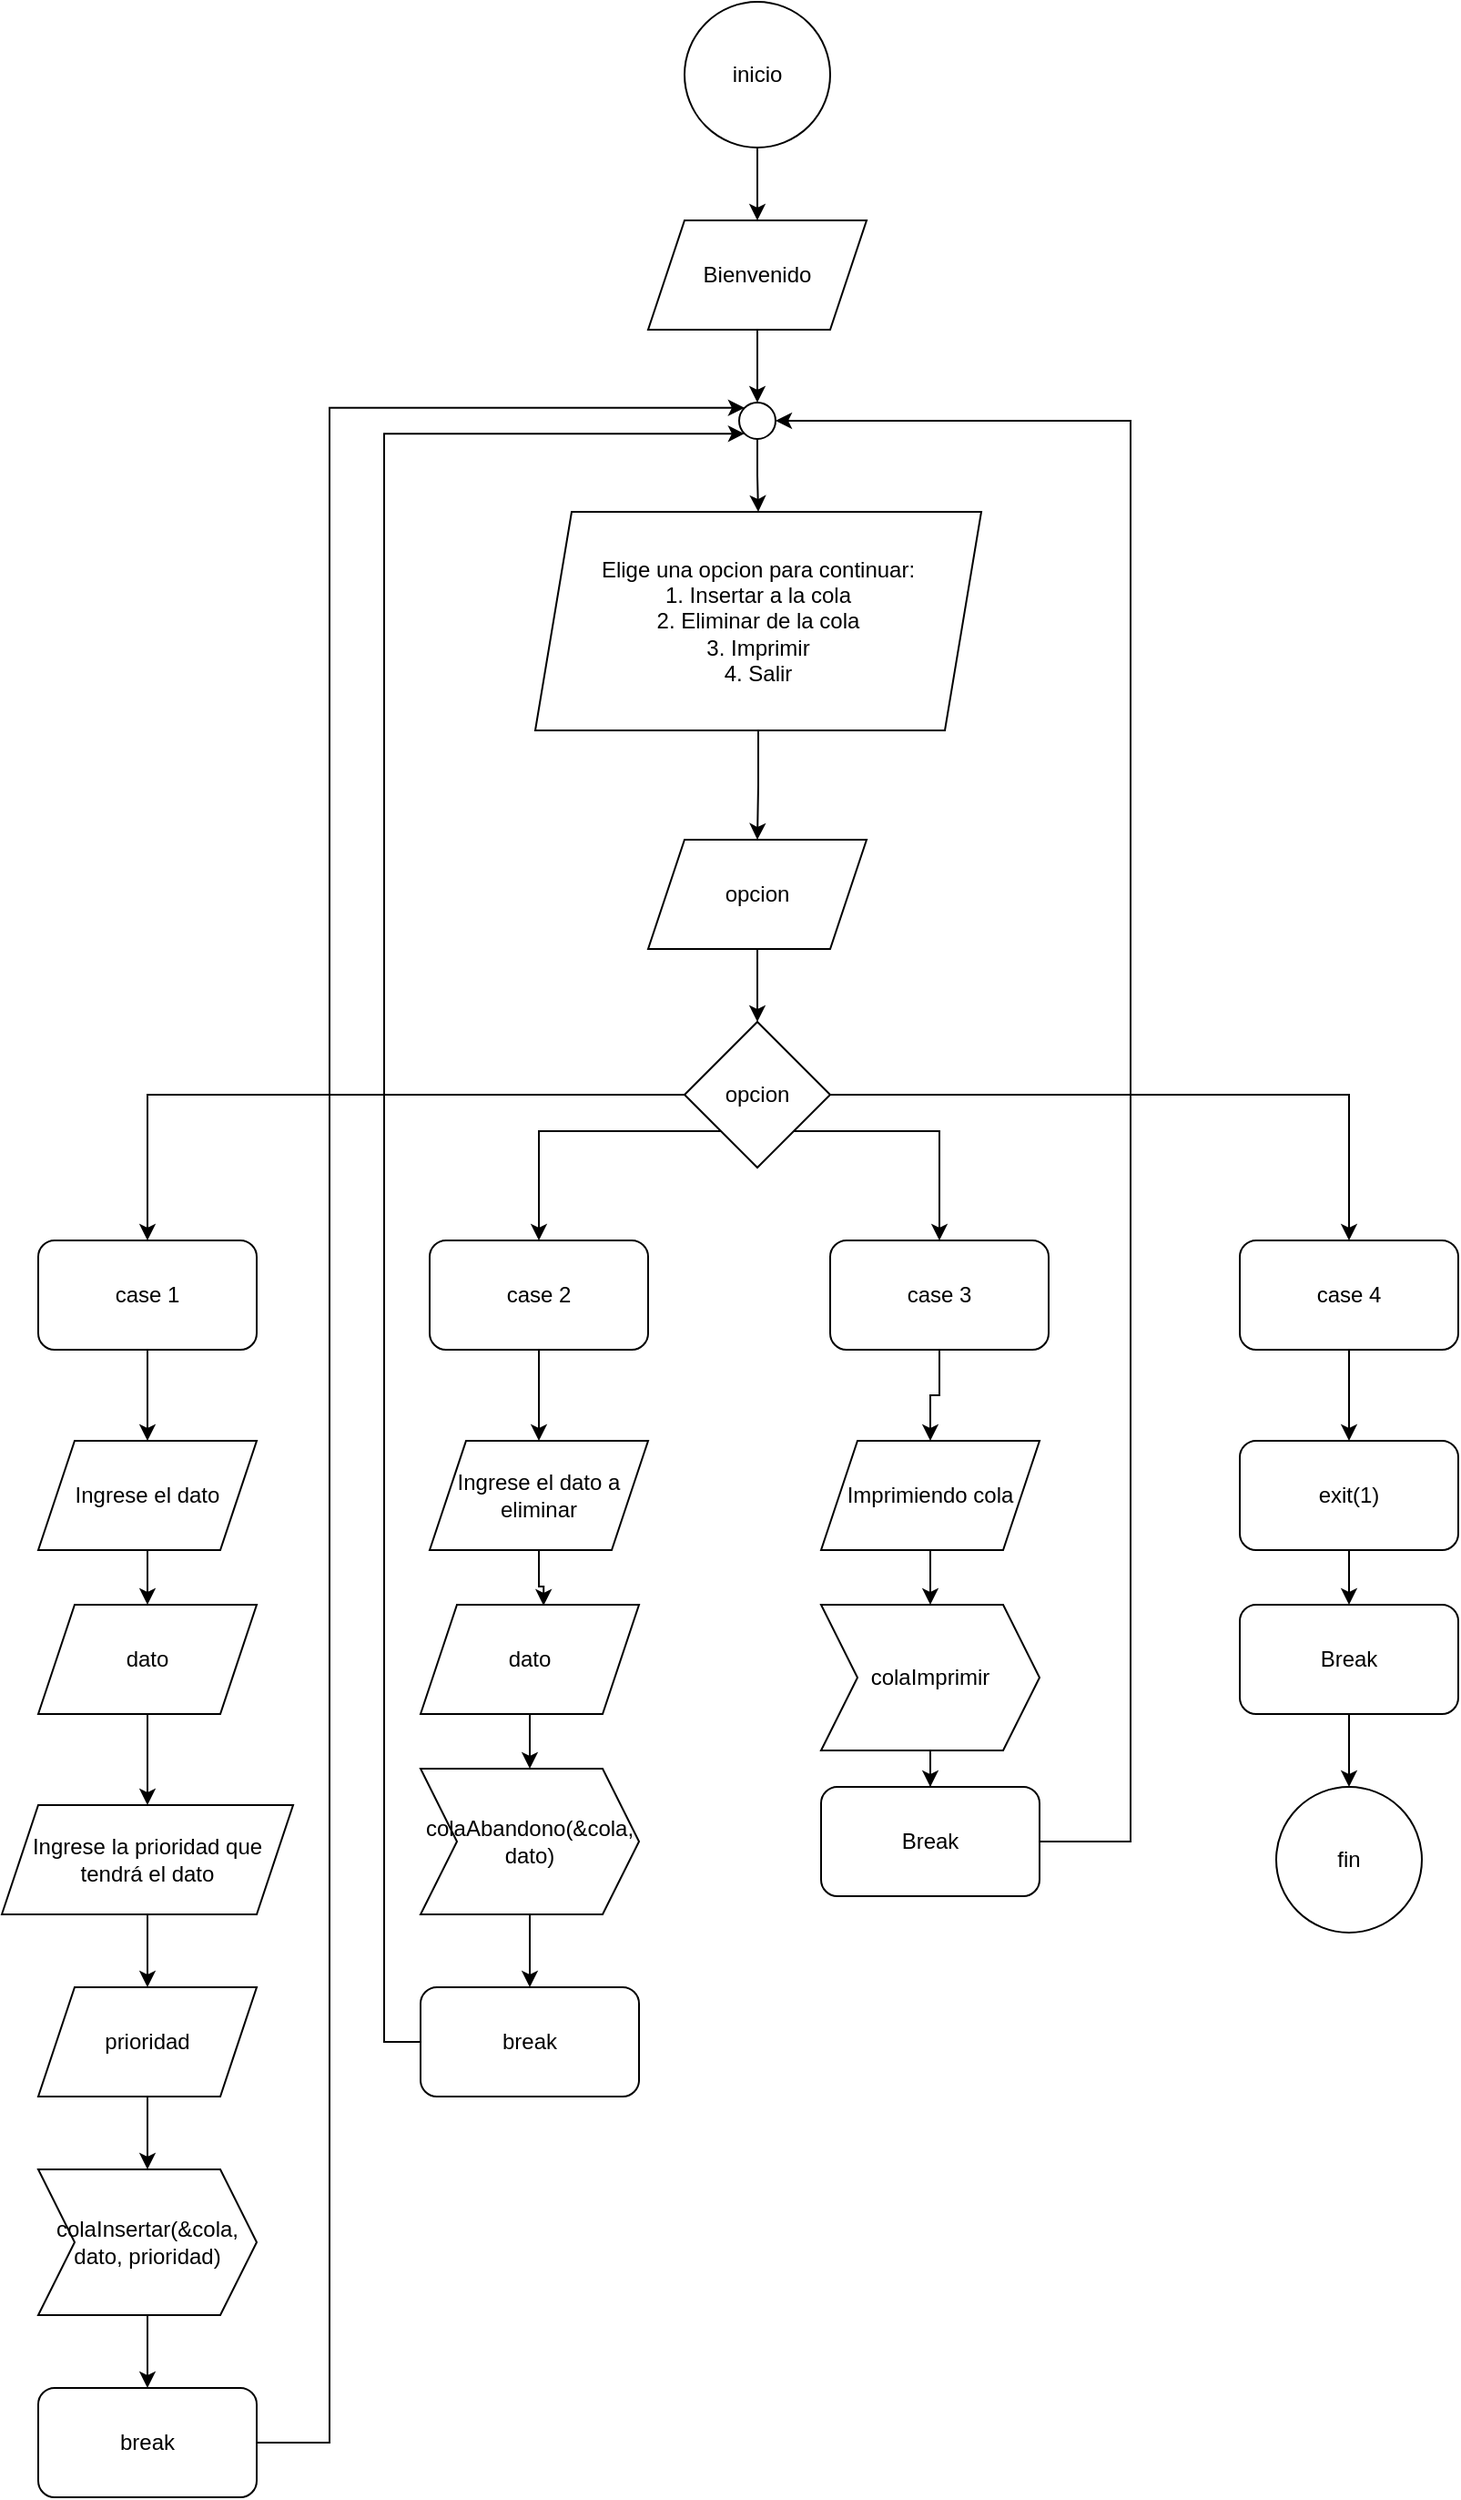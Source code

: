 <mxfile version="26.1.0">
  <diagram name="Page-1" id="fvnUd60vDInQ1kaAuHPe">
    <mxGraphModel dx="862" dy="1131" grid="1" gridSize="10" guides="1" tooltips="1" connect="1" arrows="1" fold="1" page="1" pageScale="1" pageWidth="850" pageHeight="1100" math="0" shadow="0">
      <root>
        <mxCell id="0" />
        <mxCell id="1" parent="0" />
        <mxCell id="8ysda7LcMrtwfy4nSgw7-28" style="edgeStyle=orthogonalEdgeStyle;rounded=0;orthogonalLoop=1;jettySize=auto;html=1;" edge="1" parent="1" source="8ysda7LcMrtwfy4nSgw7-1" target="8ysda7LcMrtwfy4nSgw7-2">
          <mxGeometry relative="1" as="geometry" />
        </mxCell>
        <mxCell id="8ysda7LcMrtwfy4nSgw7-1" value="inicio" style="ellipse;whiteSpace=wrap;html=1;aspect=fixed;" vertex="1" parent="1">
          <mxGeometry x="385" y="40" width="80" height="80" as="geometry" />
        </mxCell>
        <mxCell id="8ysda7LcMrtwfy4nSgw7-29" style="edgeStyle=orthogonalEdgeStyle;rounded=0;orthogonalLoop=1;jettySize=auto;html=1;entryX=0.5;entryY=0;entryDx=0;entryDy=0;" edge="1" parent="1" source="8ysda7LcMrtwfy4nSgw7-2" target="8ysda7LcMrtwfy4nSgw7-4">
          <mxGeometry relative="1" as="geometry" />
        </mxCell>
        <mxCell id="8ysda7LcMrtwfy4nSgw7-2" value="Bienvenido" style="shape=parallelogram;perimeter=parallelogramPerimeter;whiteSpace=wrap;html=1;fixedSize=1;" vertex="1" parent="1">
          <mxGeometry x="365" y="160" width="120" height="60" as="geometry" />
        </mxCell>
        <mxCell id="8ysda7LcMrtwfy4nSgw7-30" style="edgeStyle=orthogonalEdgeStyle;rounded=0;orthogonalLoop=1;jettySize=auto;html=1;" edge="1" parent="1" source="8ysda7LcMrtwfy4nSgw7-4" target="8ysda7LcMrtwfy4nSgw7-5">
          <mxGeometry relative="1" as="geometry" />
        </mxCell>
        <mxCell id="8ysda7LcMrtwfy4nSgw7-4" value="" style="ellipse;whiteSpace=wrap;html=1;aspect=fixed;" vertex="1" parent="1">
          <mxGeometry x="415" y="260" width="20" height="20" as="geometry" />
        </mxCell>
        <mxCell id="8ysda7LcMrtwfy4nSgw7-31" style="edgeStyle=orthogonalEdgeStyle;rounded=0;orthogonalLoop=1;jettySize=auto;html=1;" edge="1" parent="1" source="8ysda7LcMrtwfy4nSgw7-5" target="8ysda7LcMrtwfy4nSgw7-6">
          <mxGeometry relative="1" as="geometry" />
        </mxCell>
        <mxCell id="8ysda7LcMrtwfy4nSgw7-5" value="Elige una opcion para continuar:&lt;div&gt;1. Insertar a la cola&lt;/div&gt;&lt;div&gt;2. Eliminar de la cola&lt;/div&gt;&lt;div&gt;3. Imprimir&lt;/div&gt;&lt;div&gt;4. Salir&lt;/div&gt;" style="shape=parallelogram;perimeter=parallelogramPerimeter;whiteSpace=wrap;html=1;fixedSize=1;" vertex="1" parent="1">
          <mxGeometry x="303" y="320" width="245" height="120" as="geometry" />
        </mxCell>
        <mxCell id="8ysda7LcMrtwfy4nSgw7-32" style="edgeStyle=orthogonalEdgeStyle;rounded=0;orthogonalLoop=1;jettySize=auto;html=1;" edge="1" parent="1" source="8ysda7LcMrtwfy4nSgw7-6" target="8ysda7LcMrtwfy4nSgw7-7">
          <mxGeometry relative="1" as="geometry" />
        </mxCell>
        <mxCell id="8ysda7LcMrtwfy4nSgw7-6" value="opcion" style="shape=parallelogram;perimeter=parallelogramPerimeter;whiteSpace=wrap;html=1;fixedSize=1;" vertex="1" parent="1">
          <mxGeometry x="365" y="500" width="120" height="60" as="geometry" />
        </mxCell>
        <mxCell id="8ysda7LcMrtwfy4nSgw7-33" style="edgeStyle=orthogonalEdgeStyle;rounded=0;orthogonalLoop=1;jettySize=auto;html=1;entryX=0.5;entryY=0;entryDx=0;entryDy=0;" edge="1" parent="1" source="8ysda7LcMrtwfy4nSgw7-7" target="8ysda7LcMrtwfy4nSgw7-8">
          <mxGeometry relative="1" as="geometry" />
        </mxCell>
        <mxCell id="8ysda7LcMrtwfy4nSgw7-34" style="edgeStyle=orthogonalEdgeStyle;rounded=0;orthogonalLoop=1;jettySize=auto;html=1;exitX=0;exitY=1;exitDx=0;exitDy=0;entryX=0.5;entryY=0;entryDx=0;entryDy=0;" edge="1" parent="1" source="8ysda7LcMrtwfy4nSgw7-7" target="8ysda7LcMrtwfy4nSgw7-9">
          <mxGeometry relative="1" as="geometry" />
        </mxCell>
        <mxCell id="8ysda7LcMrtwfy4nSgw7-35" style="edgeStyle=orthogonalEdgeStyle;rounded=0;orthogonalLoop=1;jettySize=auto;html=1;exitX=1;exitY=1;exitDx=0;exitDy=0;entryX=0.5;entryY=0;entryDx=0;entryDy=0;" edge="1" parent="1" source="8ysda7LcMrtwfy4nSgw7-7" target="8ysda7LcMrtwfy4nSgw7-10">
          <mxGeometry relative="1" as="geometry">
            <Array as="points">
              <mxPoint x="525" y="660" />
            </Array>
          </mxGeometry>
        </mxCell>
        <mxCell id="8ysda7LcMrtwfy4nSgw7-36" style="edgeStyle=orthogonalEdgeStyle;rounded=0;orthogonalLoop=1;jettySize=auto;html=1;" edge="1" parent="1" source="8ysda7LcMrtwfy4nSgw7-7" target="8ysda7LcMrtwfy4nSgw7-11">
          <mxGeometry relative="1" as="geometry" />
        </mxCell>
        <mxCell id="8ysda7LcMrtwfy4nSgw7-7" value="opcion" style="rhombus;whiteSpace=wrap;html=1;" vertex="1" parent="1">
          <mxGeometry x="385" y="600" width="80" height="80" as="geometry" />
        </mxCell>
        <mxCell id="8ysda7LcMrtwfy4nSgw7-37" style="edgeStyle=orthogonalEdgeStyle;rounded=0;orthogonalLoop=1;jettySize=auto;html=1;entryX=0.5;entryY=0;entryDx=0;entryDy=0;" edge="1" parent="1" source="8ysda7LcMrtwfy4nSgw7-8" target="8ysda7LcMrtwfy4nSgw7-12">
          <mxGeometry relative="1" as="geometry" />
        </mxCell>
        <mxCell id="8ysda7LcMrtwfy4nSgw7-8" value="case 1" style="rounded=1;whiteSpace=wrap;html=1;" vertex="1" parent="1">
          <mxGeometry x="30" y="720" width="120" height="60" as="geometry" />
        </mxCell>
        <mxCell id="8ysda7LcMrtwfy4nSgw7-38" style="edgeStyle=orthogonalEdgeStyle;rounded=0;orthogonalLoop=1;jettySize=auto;html=1;" edge="1" parent="1" source="8ysda7LcMrtwfy4nSgw7-9" target="8ysda7LcMrtwfy4nSgw7-18">
          <mxGeometry relative="1" as="geometry" />
        </mxCell>
        <mxCell id="8ysda7LcMrtwfy4nSgw7-9" value="case 2" style="rounded=1;whiteSpace=wrap;html=1;" vertex="1" parent="1">
          <mxGeometry x="245" y="720" width="120" height="60" as="geometry" />
        </mxCell>
        <mxCell id="8ysda7LcMrtwfy4nSgw7-47" style="edgeStyle=orthogonalEdgeStyle;rounded=0;orthogonalLoop=1;jettySize=auto;html=1;" edge="1" parent="1" source="8ysda7LcMrtwfy4nSgw7-10" target="8ysda7LcMrtwfy4nSgw7-21">
          <mxGeometry relative="1" as="geometry" />
        </mxCell>
        <mxCell id="8ysda7LcMrtwfy4nSgw7-10" value="case 3" style="rounded=1;whiteSpace=wrap;html=1;" vertex="1" parent="1">
          <mxGeometry x="465" y="720" width="120" height="60" as="geometry" />
        </mxCell>
        <mxCell id="8ysda7LcMrtwfy4nSgw7-50" style="edgeStyle=orthogonalEdgeStyle;rounded=0;orthogonalLoop=1;jettySize=auto;html=1;" edge="1" parent="1" source="8ysda7LcMrtwfy4nSgw7-11" target="8ysda7LcMrtwfy4nSgw7-23">
          <mxGeometry relative="1" as="geometry" />
        </mxCell>
        <mxCell id="8ysda7LcMrtwfy4nSgw7-11" value="case 4" style="rounded=1;whiteSpace=wrap;html=1;" vertex="1" parent="1">
          <mxGeometry x="690" y="720" width="120" height="60" as="geometry" />
        </mxCell>
        <mxCell id="8ysda7LcMrtwfy4nSgw7-39" style="edgeStyle=orthogonalEdgeStyle;rounded=0;orthogonalLoop=1;jettySize=auto;html=1;" edge="1" parent="1" source="8ysda7LcMrtwfy4nSgw7-12" target="8ysda7LcMrtwfy4nSgw7-13">
          <mxGeometry relative="1" as="geometry" />
        </mxCell>
        <mxCell id="8ysda7LcMrtwfy4nSgw7-12" value="Ingrese el dato" style="shape=parallelogram;perimeter=parallelogramPerimeter;whiteSpace=wrap;html=1;fixedSize=1;" vertex="1" parent="1">
          <mxGeometry x="30" y="830" width="120" height="60" as="geometry" />
        </mxCell>
        <mxCell id="8ysda7LcMrtwfy4nSgw7-41" style="edgeStyle=orthogonalEdgeStyle;rounded=0;orthogonalLoop=1;jettySize=auto;html=1;" edge="1" parent="1" source="8ysda7LcMrtwfy4nSgw7-13" target="8ysda7LcMrtwfy4nSgw7-14">
          <mxGeometry relative="1" as="geometry" />
        </mxCell>
        <mxCell id="8ysda7LcMrtwfy4nSgw7-13" value="dato" style="shape=parallelogram;perimeter=parallelogramPerimeter;whiteSpace=wrap;html=1;fixedSize=1;" vertex="1" parent="1">
          <mxGeometry x="30" y="920" width="120" height="60" as="geometry" />
        </mxCell>
        <mxCell id="8ysda7LcMrtwfy4nSgw7-43" style="edgeStyle=orthogonalEdgeStyle;rounded=0;orthogonalLoop=1;jettySize=auto;html=1;" edge="1" parent="1" source="8ysda7LcMrtwfy4nSgw7-14" target="8ysda7LcMrtwfy4nSgw7-15">
          <mxGeometry relative="1" as="geometry" />
        </mxCell>
        <mxCell id="8ysda7LcMrtwfy4nSgw7-14" value="Ingrese la prioridad que tendrá el dato" style="shape=parallelogram;perimeter=parallelogramPerimeter;whiteSpace=wrap;html=1;fixedSize=1;" vertex="1" parent="1">
          <mxGeometry x="10" y="1030" width="160" height="60" as="geometry" />
        </mxCell>
        <mxCell id="8ysda7LcMrtwfy4nSgw7-45" style="edgeStyle=orthogonalEdgeStyle;rounded=0;orthogonalLoop=1;jettySize=auto;html=1;" edge="1" parent="1" source="8ysda7LcMrtwfy4nSgw7-15" target="8ysda7LcMrtwfy4nSgw7-17">
          <mxGeometry relative="1" as="geometry" />
        </mxCell>
        <mxCell id="8ysda7LcMrtwfy4nSgw7-15" value="prioridad" style="shape=parallelogram;perimeter=parallelogramPerimeter;whiteSpace=wrap;html=1;fixedSize=1;" vertex="1" parent="1">
          <mxGeometry x="30" y="1130" width="120" height="60" as="geometry" />
        </mxCell>
        <mxCell id="8ysda7LcMrtwfy4nSgw7-46" style="edgeStyle=orthogonalEdgeStyle;rounded=0;orthogonalLoop=1;jettySize=auto;html=1;" edge="1" parent="1" source="8ysda7LcMrtwfy4nSgw7-17" target="8ysda7LcMrtwfy4nSgw7-24">
          <mxGeometry relative="1" as="geometry" />
        </mxCell>
        <mxCell id="8ysda7LcMrtwfy4nSgw7-17" value="colaInsertar(&amp;amp;cola, dato, prioridad)" style="shape=step;perimeter=stepPerimeter;whiteSpace=wrap;html=1;fixedSize=1;" vertex="1" parent="1">
          <mxGeometry x="30" y="1230" width="120" height="80" as="geometry" />
        </mxCell>
        <mxCell id="8ysda7LcMrtwfy4nSgw7-40" style="edgeStyle=orthogonalEdgeStyle;rounded=0;orthogonalLoop=1;jettySize=auto;html=1;entryX=0.563;entryY=0.008;entryDx=0;entryDy=0;entryPerimeter=0;" edge="1" parent="1" source="8ysda7LcMrtwfy4nSgw7-18" target="8ysda7LcMrtwfy4nSgw7-19">
          <mxGeometry relative="1" as="geometry" />
        </mxCell>
        <mxCell id="8ysda7LcMrtwfy4nSgw7-18" value="Ingrese el dato a eliminar" style="shape=parallelogram;perimeter=parallelogramPerimeter;whiteSpace=wrap;html=1;fixedSize=1;" vertex="1" parent="1">
          <mxGeometry x="245" y="830" width="120" height="60" as="geometry" />
        </mxCell>
        <mxCell id="8ysda7LcMrtwfy4nSgw7-42" style="edgeStyle=orthogonalEdgeStyle;rounded=0;orthogonalLoop=1;jettySize=auto;html=1;" edge="1" parent="1" source="8ysda7LcMrtwfy4nSgw7-19" target="8ysda7LcMrtwfy4nSgw7-20">
          <mxGeometry relative="1" as="geometry" />
        </mxCell>
        <mxCell id="8ysda7LcMrtwfy4nSgw7-19" value="dato" style="shape=parallelogram;perimeter=parallelogramPerimeter;whiteSpace=wrap;html=1;fixedSize=1;" vertex="1" parent="1">
          <mxGeometry x="240" y="920" width="120" height="60" as="geometry" />
        </mxCell>
        <mxCell id="8ysda7LcMrtwfy4nSgw7-44" style="edgeStyle=orthogonalEdgeStyle;rounded=0;orthogonalLoop=1;jettySize=auto;html=1;" edge="1" parent="1" source="8ysda7LcMrtwfy4nSgw7-20" target="8ysda7LcMrtwfy4nSgw7-25">
          <mxGeometry relative="1" as="geometry" />
        </mxCell>
        <mxCell id="8ysda7LcMrtwfy4nSgw7-20" value="colaAbandono(&amp;amp;cola, dato)" style="shape=step;perimeter=stepPerimeter;whiteSpace=wrap;html=1;fixedSize=1;" vertex="1" parent="1">
          <mxGeometry x="240" y="1010" width="120" height="80" as="geometry" />
        </mxCell>
        <mxCell id="8ysda7LcMrtwfy4nSgw7-48" style="edgeStyle=orthogonalEdgeStyle;rounded=0;orthogonalLoop=1;jettySize=auto;html=1;" edge="1" parent="1" source="8ysda7LcMrtwfy4nSgw7-21" target="8ysda7LcMrtwfy4nSgw7-22">
          <mxGeometry relative="1" as="geometry" />
        </mxCell>
        <mxCell id="8ysda7LcMrtwfy4nSgw7-21" value="Imprimiendo cola" style="shape=parallelogram;perimeter=parallelogramPerimeter;whiteSpace=wrap;html=1;fixedSize=1;" vertex="1" parent="1">
          <mxGeometry x="460" y="830" width="120" height="60" as="geometry" />
        </mxCell>
        <mxCell id="8ysda7LcMrtwfy4nSgw7-51" style="edgeStyle=orthogonalEdgeStyle;rounded=0;orthogonalLoop=1;jettySize=auto;html=1;" edge="1" parent="1" source="8ysda7LcMrtwfy4nSgw7-22" target="8ysda7LcMrtwfy4nSgw7-26">
          <mxGeometry relative="1" as="geometry" />
        </mxCell>
        <mxCell id="8ysda7LcMrtwfy4nSgw7-22" value="colaImprimir" style="shape=step;perimeter=stepPerimeter;whiteSpace=wrap;html=1;fixedSize=1;" vertex="1" parent="1">
          <mxGeometry x="460" y="920" width="120" height="80" as="geometry" />
        </mxCell>
        <mxCell id="8ysda7LcMrtwfy4nSgw7-52" style="edgeStyle=orthogonalEdgeStyle;rounded=0;orthogonalLoop=1;jettySize=auto;html=1;" edge="1" parent="1" source="8ysda7LcMrtwfy4nSgw7-23" target="8ysda7LcMrtwfy4nSgw7-27">
          <mxGeometry relative="1" as="geometry" />
        </mxCell>
        <mxCell id="8ysda7LcMrtwfy4nSgw7-23" value="exit(1)" style="rounded=1;whiteSpace=wrap;html=1;" vertex="1" parent="1">
          <mxGeometry x="690" y="830" width="120" height="60" as="geometry" />
        </mxCell>
        <mxCell id="8ysda7LcMrtwfy4nSgw7-53" style="edgeStyle=orthogonalEdgeStyle;rounded=0;orthogonalLoop=1;jettySize=auto;html=1;entryX=0;entryY=0;entryDx=0;entryDy=0;" edge="1" parent="1" source="8ysda7LcMrtwfy4nSgw7-24" target="8ysda7LcMrtwfy4nSgw7-4">
          <mxGeometry relative="1" as="geometry">
            <Array as="points">
              <mxPoint x="190" y="1380" />
              <mxPoint x="190" y="263" />
            </Array>
          </mxGeometry>
        </mxCell>
        <mxCell id="8ysda7LcMrtwfy4nSgw7-24" value="break" style="rounded=1;whiteSpace=wrap;html=1;" vertex="1" parent="1">
          <mxGeometry x="30" y="1350" width="120" height="60" as="geometry" />
        </mxCell>
        <mxCell id="8ysda7LcMrtwfy4nSgw7-54" style="edgeStyle=orthogonalEdgeStyle;rounded=0;orthogonalLoop=1;jettySize=auto;html=1;entryX=0;entryY=1;entryDx=0;entryDy=0;" edge="1" parent="1" source="8ysda7LcMrtwfy4nSgw7-25" target="8ysda7LcMrtwfy4nSgw7-4">
          <mxGeometry relative="1" as="geometry">
            <mxPoint x="420" y="270" as="targetPoint" />
            <Array as="points">
              <mxPoint x="220" y="1160" />
              <mxPoint x="220" y="277" />
            </Array>
          </mxGeometry>
        </mxCell>
        <mxCell id="8ysda7LcMrtwfy4nSgw7-25" value="break" style="rounded=1;whiteSpace=wrap;html=1;" vertex="1" parent="1">
          <mxGeometry x="240" y="1130" width="120" height="60" as="geometry" />
        </mxCell>
        <mxCell id="8ysda7LcMrtwfy4nSgw7-55" style="edgeStyle=orthogonalEdgeStyle;rounded=0;orthogonalLoop=1;jettySize=auto;html=1;entryX=1;entryY=0.5;entryDx=0;entryDy=0;" edge="1" parent="1" source="8ysda7LcMrtwfy4nSgw7-26" target="8ysda7LcMrtwfy4nSgw7-4">
          <mxGeometry relative="1" as="geometry">
            <mxPoint x="620" y="270" as="targetPoint" />
            <Array as="points">
              <mxPoint x="630" y="1050" />
              <mxPoint x="630" y="270" />
            </Array>
          </mxGeometry>
        </mxCell>
        <mxCell id="8ysda7LcMrtwfy4nSgw7-26" value="Break" style="rounded=1;whiteSpace=wrap;html=1;" vertex="1" parent="1">
          <mxGeometry x="460" y="1020" width="120" height="60" as="geometry" />
        </mxCell>
        <mxCell id="8ysda7LcMrtwfy4nSgw7-57" value="" style="edgeStyle=orthogonalEdgeStyle;rounded=0;orthogonalLoop=1;jettySize=auto;html=1;" edge="1" parent="1" source="8ysda7LcMrtwfy4nSgw7-27" target="8ysda7LcMrtwfy4nSgw7-56">
          <mxGeometry relative="1" as="geometry" />
        </mxCell>
        <mxCell id="8ysda7LcMrtwfy4nSgw7-27" value="Break" style="rounded=1;whiteSpace=wrap;html=1;" vertex="1" parent="1">
          <mxGeometry x="690" y="920" width="120" height="60" as="geometry" />
        </mxCell>
        <mxCell id="8ysda7LcMrtwfy4nSgw7-56" value="fin" style="ellipse;whiteSpace=wrap;html=1;rounded=1;" vertex="1" parent="1">
          <mxGeometry x="710" y="1020" width="80" height="80" as="geometry" />
        </mxCell>
      </root>
    </mxGraphModel>
  </diagram>
</mxfile>

